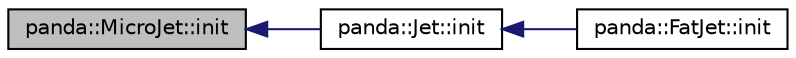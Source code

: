 digraph "panda::MicroJet::init"
{
 // INTERACTIVE_SVG=YES
  edge [fontname="Helvetica",fontsize="10",labelfontname="Helvetica",labelfontsize="10"];
  node [fontname="Helvetica",fontsize="10",shape=record];
  rankdir="LR";
  Node1 [label="panda::MicroJet::init",height=0.2,width=0.4,color="black", fillcolor="grey75", style="filled" fontcolor="black"];
  Node1 -> Node2 [dir="back",color="midnightblue",fontsize="10",style="solid"];
  Node2 [label="panda::Jet::init",height=0.2,width=0.4,color="black", fillcolor="white", style="filled",URL="$classpanda_1_1Jet.html#a812a5a0a5a122791b2328c71e23a9d8b",tooltip="Reset object state. "];
  Node2 -> Node3 [dir="back",color="midnightblue",fontsize="10",style="solid"];
  Node3 [label="panda::FatJet::init",height=0.2,width=0.4,color="black", fillcolor="white", style="filled",URL="$classpanda_1_1FatJet.html#aa1a87839e3131c1629bbcf2e1a3b4cbc",tooltip="Reset object state. "];
}

